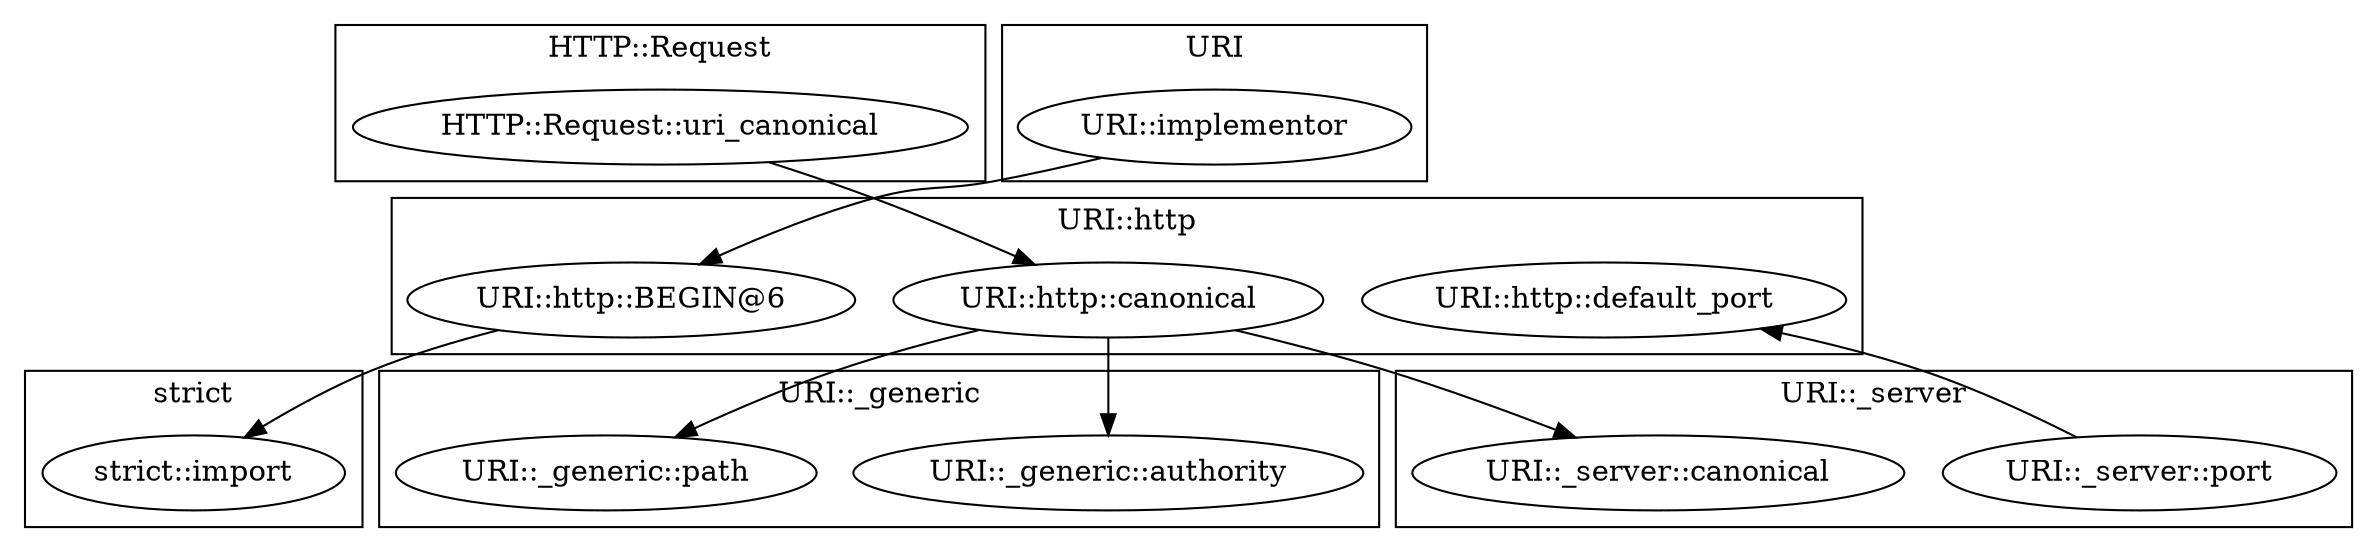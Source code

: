 digraph {
graph [overlap=false]
subgraph cluster_URI_http {
	label="URI::http";
	"URI::http::BEGIN@6";
	"URI::http::default_port";
	"URI::http::canonical";
}
subgraph cluster_URI__generic {
	label="URI::_generic";
	"URI::_generic::path";
	"URI::_generic::authority";
}
subgraph cluster_URI__server {
	label="URI::_server";
	"URI::_server::port";
	"URI::_server::canonical";
}
subgraph cluster_strict {
	label="strict";
	"strict::import";
}
subgraph cluster_HTTP_Request {
	label="HTTP::Request";
	"HTTP::Request::uri_canonical";
}
subgraph cluster_URI {
	label="URI";
	"URI::implementor";
}
"URI::http::canonical" -> "URI::_generic::path";
"URI::_server::port" -> "URI::http::default_port";
"URI::implementor" -> "URI::http::BEGIN@6";
"URI::http::BEGIN@6" -> "strict::import";
"URI::http::canonical" -> "URI::_server::canonical";
"HTTP::Request::uri_canonical" -> "URI::http::canonical";
"URI::http::canonical" -> "URI::_generic::authority";
}
